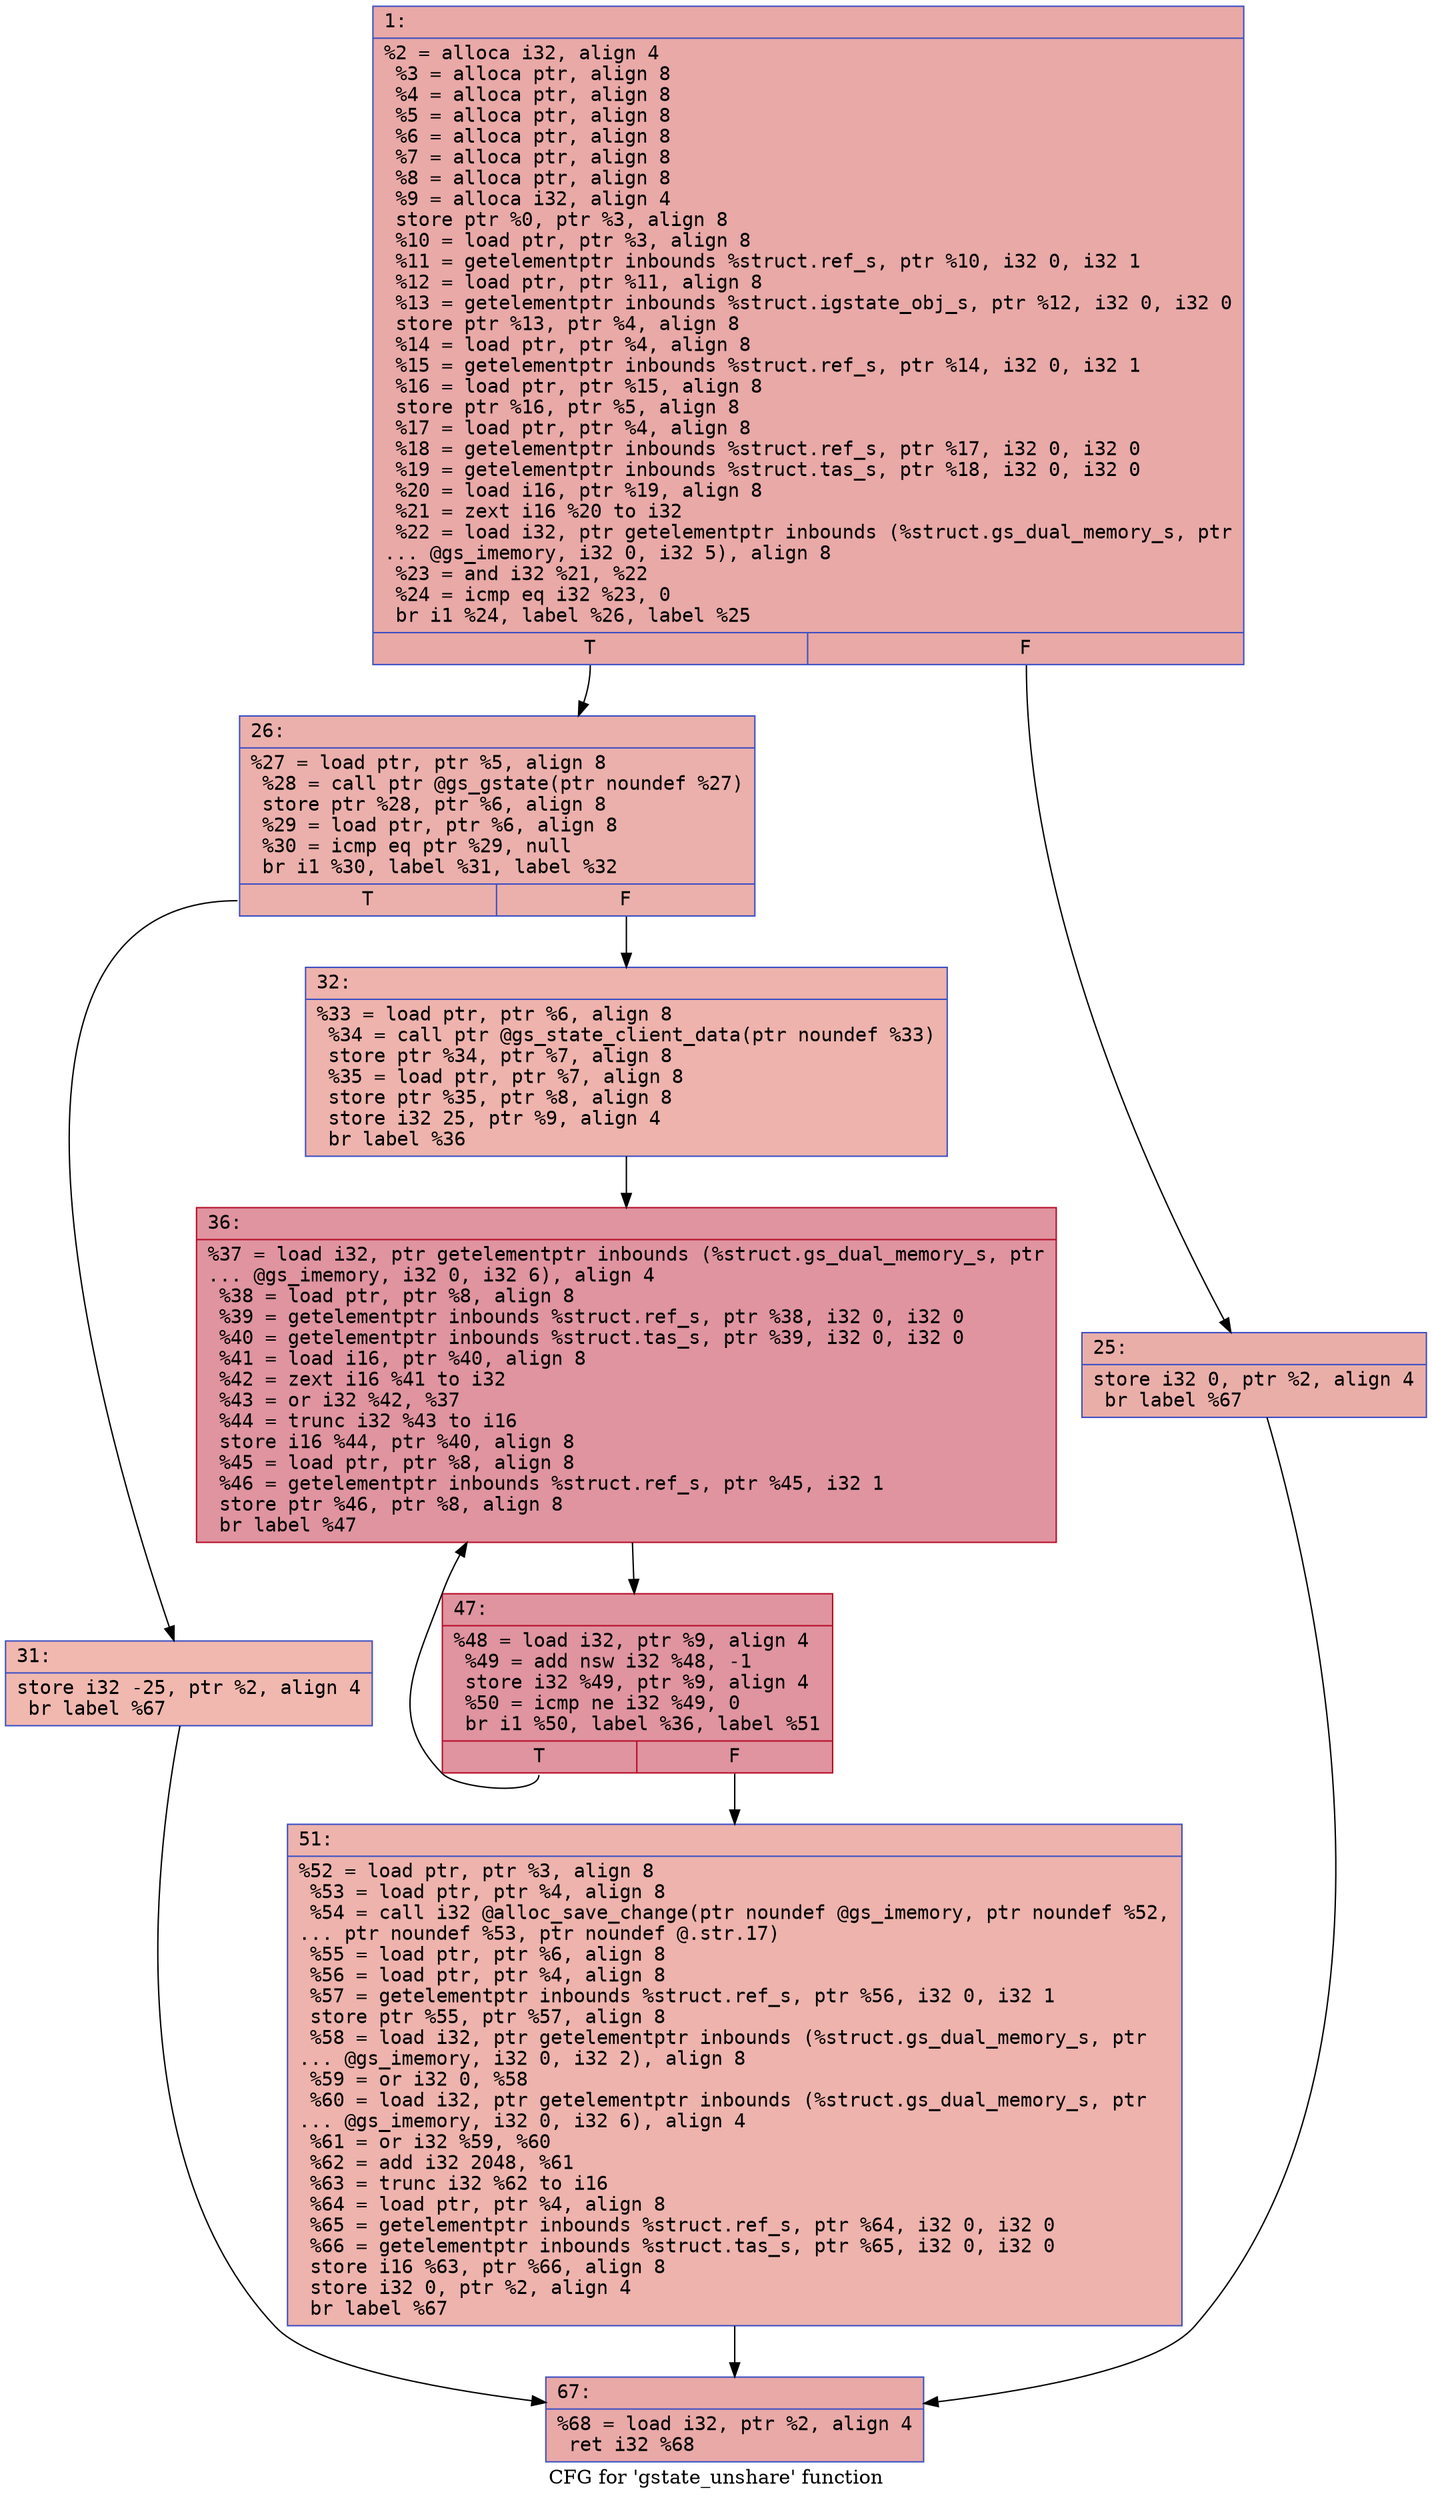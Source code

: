 digraph "CFG for 'gstate_unshare' function" {
	label="CFG for 'gstate_unshare' function";

	Node0x6000011ccaf0 [shape=record,color="#3d50c3ff", style=filled, fillcolor="#ca3b3770" fontname="Courier",label="{1:\l|  %2 = alloca i32, align 4\l  %3 = alloca ptr, align 8\l  %4 = alloca ptr, align 8\l  %5 = alloca ptr, align 8\l  %6 = alloca ptr, align 8\l  %7 = alloca ptr, align 8\l  %8 = alloca ptr, align 8\l  %9 = alloca i32, align 4\l  store ptr %0, ptr %3, align 8\l  %10 = load ptr, ptr %3, align 8\l  %11 = getelementptr inbounds %struct.ref_s, ptr %10, i32 0, i32 1\l  %12 = load ptr, ptr %11, align 8\l  %13 = getelementptr inbounds %struct.igstate_obj_s, ptr %12, i32 0, i32 0\l  store ptr %13, ptr %4, align 8\l  %14 = load ptr, ptr %4, align 8\l  %15 = getelementptr inbounds %struct.ref_s, ptr %14, i32 0, i32 1\l  %16 = load ptr, ptr %15, align 8\l  store ptr %16, ptr %5, align 8\l  %17 = load ptr, ptr %4, align 8\l  %18 = getelementptr inbounds %struct.ref_s, ptr %17, i32 0, i32 0\l  %19 = getelementptr inbounds %struct.tas_s, ptr %18, i32 0, i32 0\l  %20 = load i16, ptr %19, align 8\l  %21 = zext i16 %20 to i32\l  %22 = load i32, ptr getelementptr inbounds (%struct.gs_dual_memory_s, ptr\l... @gs_imemory, i32 0, i32 5), align 8\l  %23 = and i32 %21, %22\l  %24 = icmp eq i32 %23, 0\l  br i1 %24, label %26, label %25\l|{<s0>T|<s1>F}}"];
	Node0x6000011ccaf0:s0 -> Node0x6000011ccb90[tooltip="1 -> 26\nProbability 37.50%" ];
	Node0x6000011ccaf0:s1 -> Node0x6000011ccb40[tooltip="1 -> 25\nProbability 62.50%" ];
	Node0x6000011ccb40 [shape=record,color="#3d50c3ff", style=filled, fillcolor="#d0473d70" fontname="Courier",label="{25:\l|  store i32 0, ptr %2, align 4\l  br label %67\l}"];
	Node0x6000011ccb40 -> Node0x6000011ccd70[tooltip="25 -> 67\nProbability 100.00%" ];
	Node0x6000011ccb90 [shape=record,color="#3d50c3ff", style=filled, fillcolor="#d24b4070" fontname="Courier",label="{26:\l|  %27 = load ptr, ptr %5, align 8\l  %28 = call ptr @gs_gstate(ptr noundef %27)\l  store ptr %28, ptr %6, align 8\l  %29 = load ptr, ptr %6, align 8\l  %30 = icmp eq ptr %29, null\l  br i1 %30, label %31, label %32\l|{<s0>T|<s1>F}}"];
	Node0x6000011ccb90:s0 -> Node0x6000011ccbe0[tooltip="26 -> 31\nProbability 37.50%" ];
	Node0x6000011ccb90:s1 -> Node0x6000011ccc30[tooltip="26 -> 32\nProbability 62.50%" ];
	Node0x6000011ccbe0 [shape=record,color="#3d50c3ff", style=filled, fillcolor="#dc5d4a70" fontname="Courier",label="{31:\l|  store i32 -25, ptr %2, align 4\l  br label %67\l}"];
	Node0x6000011ccbe0 -> Node0x6000011ccd70[tooltip="31 -> 67\nProbability 100.00%" ];
	Node0x6000011ccc30 [shape=record,color="#3d50c3ff", style=filled, fillcolor="#d6524470" fontname="Courier",label="{32:\l|  %33 = load ptr, ptr %6, align 8\l  %34 = call ptr @gs_state_client_data(ptr noundef %33)\l  store ptr %34, ptr %7, align 8\l  %35 = load ptr, ptr %7, align 8\l  store ptr %35, ptr %8, align 8\l  store i32 25, ptr %9, align 4\l  br label %36\l}"];
	Node0x6000011ccc30 -> Node0x6000011ccc80[tooltip="32 -> 36\nProbability 100.00%" ];
	Node0x6000011ccc80 [shape=record,color="#b70d28ff", style=filled, fillcolor="#b70d2870" fontname="Courier",label="{36:\l|  %37 = load i32, ptr getelementptr inbounds (%struct.gs_dual_memory_s, ptr\l... @gs_imemory, i32 0, i32 6), align 4\l  %38 = load ptr, ptr %8, align 8\l  %39 = getelementptr inbounds %struct.ref_s, ptr %38, i32 0, i32 0\l  %40 = getelementptr inbounds %struct.tas_s, ptr %39, i32 0, i32 0\l  %41 = load i16, ptr %40, align 8\l  %42 = zext i16 %41 to i32\l  %43 = or i32 %42, %37\l  %44 = trunc i32 %43 to i16\l  store i16 %44, ptr %40, align 8\l  %45 = load ptr, ptr %8, align 8\l  %46 = getelementptr inbounds %struct.ref_s, ptr %45, i32 1\l  store ptr %46, ptr %8, align 8\l  br label %47\l}"];
	Node0x6000011ccc80 -> Node0x6000011cccd0[tooltip="36 -> 47\nProbability 100.00%" ];
	Node0x6000011cccd0 [shape=record,color="#b70d28ff", style=filled, fillcolor="#b70d2870" fontname="Courier",label="{47:\l|  %48 = load i32, ptr %9, align 4\l  %49 = add nsw i32 %48, -1\l  store i32 %49, ptr %9, align 4\l  %50 = icmp ne i32 %49, 0\l  br i1 %50, label %36, label %51\l|{<s0>T|<s1>F}}"];
	Node0x6000011cccd0:s0 -> Node0x6000011ccc80[tooltip="47 -> 36\nProbability 96.88%" ];
	Node0x6000011cccd0:s1 -> Node0x6000011ccd20[tooltip="47 -> 51\nProbability 3.12%" ];
	Node0x6000011ccd20 [shape=record,color="#3d50c3ff", style=filled, fillcolor="#d6524470" fontname="Courier",label="{51:\l|  %52 = load ptr, ptr %3, align 8\l  %53 = load ptr, ptr %4, align 8\l  %54 = call i32 @alloc_save_change(ptr noundef @gs_imemory, ptr noundef %52,\l... ptr noundef %53, ptr noundef @.str.17)\l  %55 = load ptr, ptr %6, align 8\l  %56 = load ptr, ptr %4, align 8\l  %57 = getelementptr inbounds %struct.ref_s, ptr %56, i32 0, i32 1\l  store ptr %55, ptr %57, align 8\l  %58 = load i32, ptr getelementptr inbounds (%struct.gs_dual_memory_s, ptr\l... @gs_imemory, i32 0, i32 2), align 8\l  %59 = or i32 0, %58\l  %60 = load i32, ptr getelementptr inbounds (%struct.gs_dual_memory_s, ptr\l... @gs_imemory, i32 0, i32 6), align 4\l  %61 = or i32 %59, %60\l  %62 = add i32 2048, %61\l  %63 = trunc i32 %62 to i16\l  %64 = load ptr, ptr %4, align 8\l  %65 = getelementptr inbounds %struct.ref_s, ptr %64, i32 0, i32 0\l  %66 = getelementptr inbounds %struct.tas_s, ptr %65, i32 0, i32 0\l  store i16 %63, ptr %66, align 8\l  store i32 0, ptr %2, align 4\l  br label %67\l}"];
	Node0x6000011ccd20 -> Node0x6000011ccd70[tooltip="51 -> 67\nProbability 100.00%" ];
	Node0x6000011ccd70 [shape=record,color="#3d50c3ff", style=filled, fillcolor="#ca3b3770" fontname="Courier",label="{67:\l|  %68 = load i32, ptr %2, align 4\l  ret i32 %68\l}"];
}
